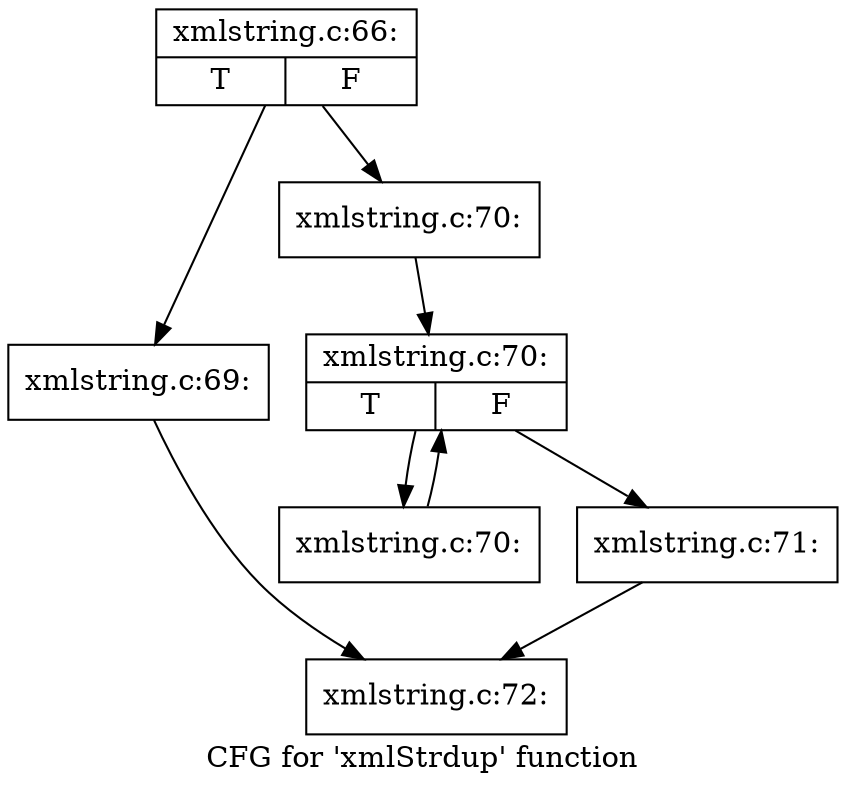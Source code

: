 digraph "CFG for 'xmlStrdup' function" {
	label="CFG for 'xmlStrdup' function";

	Node0x38a6e30 [shape=record,label="{xmlstring.c:66:|{<s0>T|<s1>F}}"];
	Node0x38a6e30 -> Node0x38a6cf0;
	Node0x38a6e30 -> Node0x38a6d40;
	Node0x38a6cf0 [shape=record,label="{xmlstring.c:69:}"];
	Node0x38a6cf0 -> Node0x38a3c40;
	Node0x38a6d40 [shape=record,label="{xmlstring.c:70:}"];
	Node0x38a6d40 -> Node0x38a7d20;
	Node0x38a7d20 [shape=record,label="{xmlstring.c:70:|{<s0>T|<s1>F}}"];
	Node0x38a7d20 -> Node0x38a81d0;
	Node0x38a7d20 -> Node0x38a7f40;
	Node0x38a81d0 [shape=record,label="{xmlstring.c:70:}"];
	Node0x38a81d0 -> Node0x38a7d20;
	Node0x38a7f40 [shape=record,label="{xmlstring.c:71:}"];
	Node0x38a7f40 -> Node0x38a3c40;
	Node0x38a3c40 [shape=record,label="{xmlstring.c:72:}"];
}
